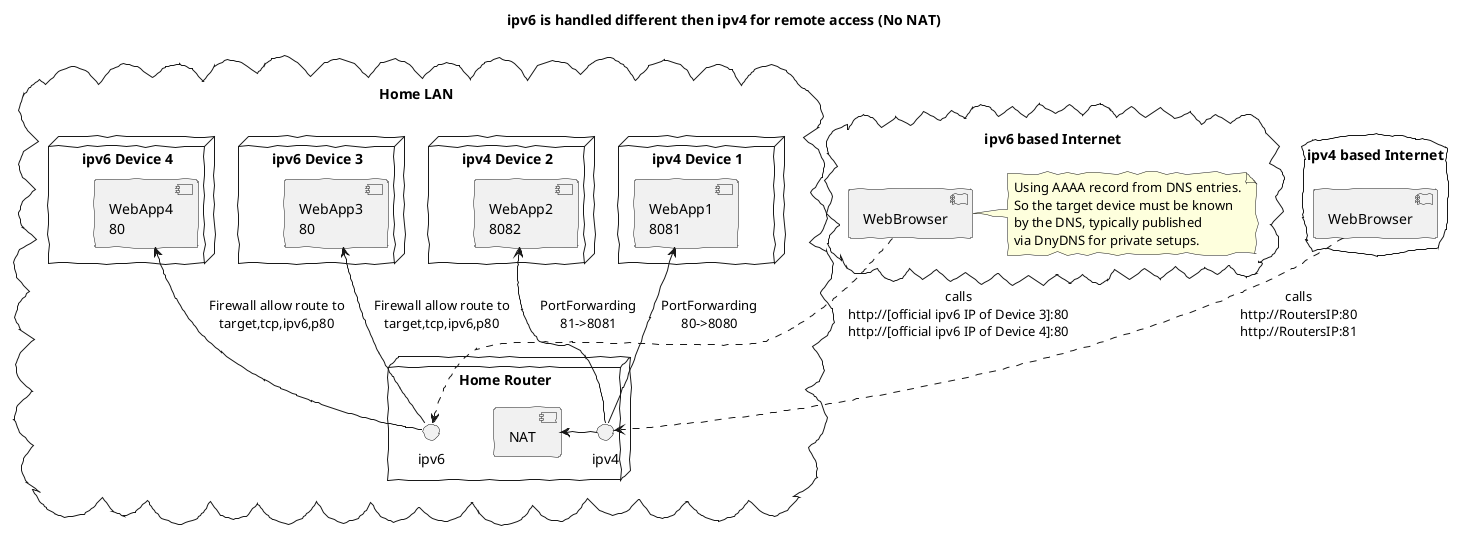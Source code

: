 @startuml

' skinparam monochrome true
skinparam componentStyle uml2
skinparam handwritten true

title ipv6 is handled different then ipv4 for remote access (No NAT)

cloud "Home LAN\n" {


 node "ipv4 Device 1" as d41 {
  component [WebApp1\n8081]
 }

 node "ipv4 Device 2" as d42 {
  component [WebApp2\n8082]
 }

 node "ipv6 Device 3" as d61 {
   component [WebApp3\n80]
 }

 node "ipv6 Device 4" as d62 {
   component [WebApp4\n80]
 }

 node "Home Router" {

   interface ipv4
   interface ipv6

   [NAT] <- ipv4

   [WebApp1\n8081] <-- ipv4 : PortForwarding\n80->8080
   [WebApp2\n8082] <-- ipv4 : PortForwarding\n81->8081

   [WebApp3\n80] <-- ipv6 : Firewall allow route to\ntarget,tcp,ipv6,p80
   [WebApp4\n80] <-- ipv6 : Firewall allow route to\ntarget,tcp,ipv6,p80
 }



}

cloud "ipv4 based Internet\n" {
 component [WebBrowser] as wb4
 wb4 ..> ipv4 : "calls\nhttp://RoutersIP:80\nhttp://RoutersIP:81"
}

cloud "ipv6 based Internet\n" as ip6World {
  component [WebBrowser] as wb6
 wb6 ..> ipv6 : "calls\nhttp://[official ipv6 IP of Device 3]:80\nhttp://[official ipv6 IP of Device 4]:80"
 note right of wb6 : Using AAAA record from DNS entries.\nSo the target device must be known\nby the DNS, typically published\nvia DnyDNS for private setups.
}

@enduml